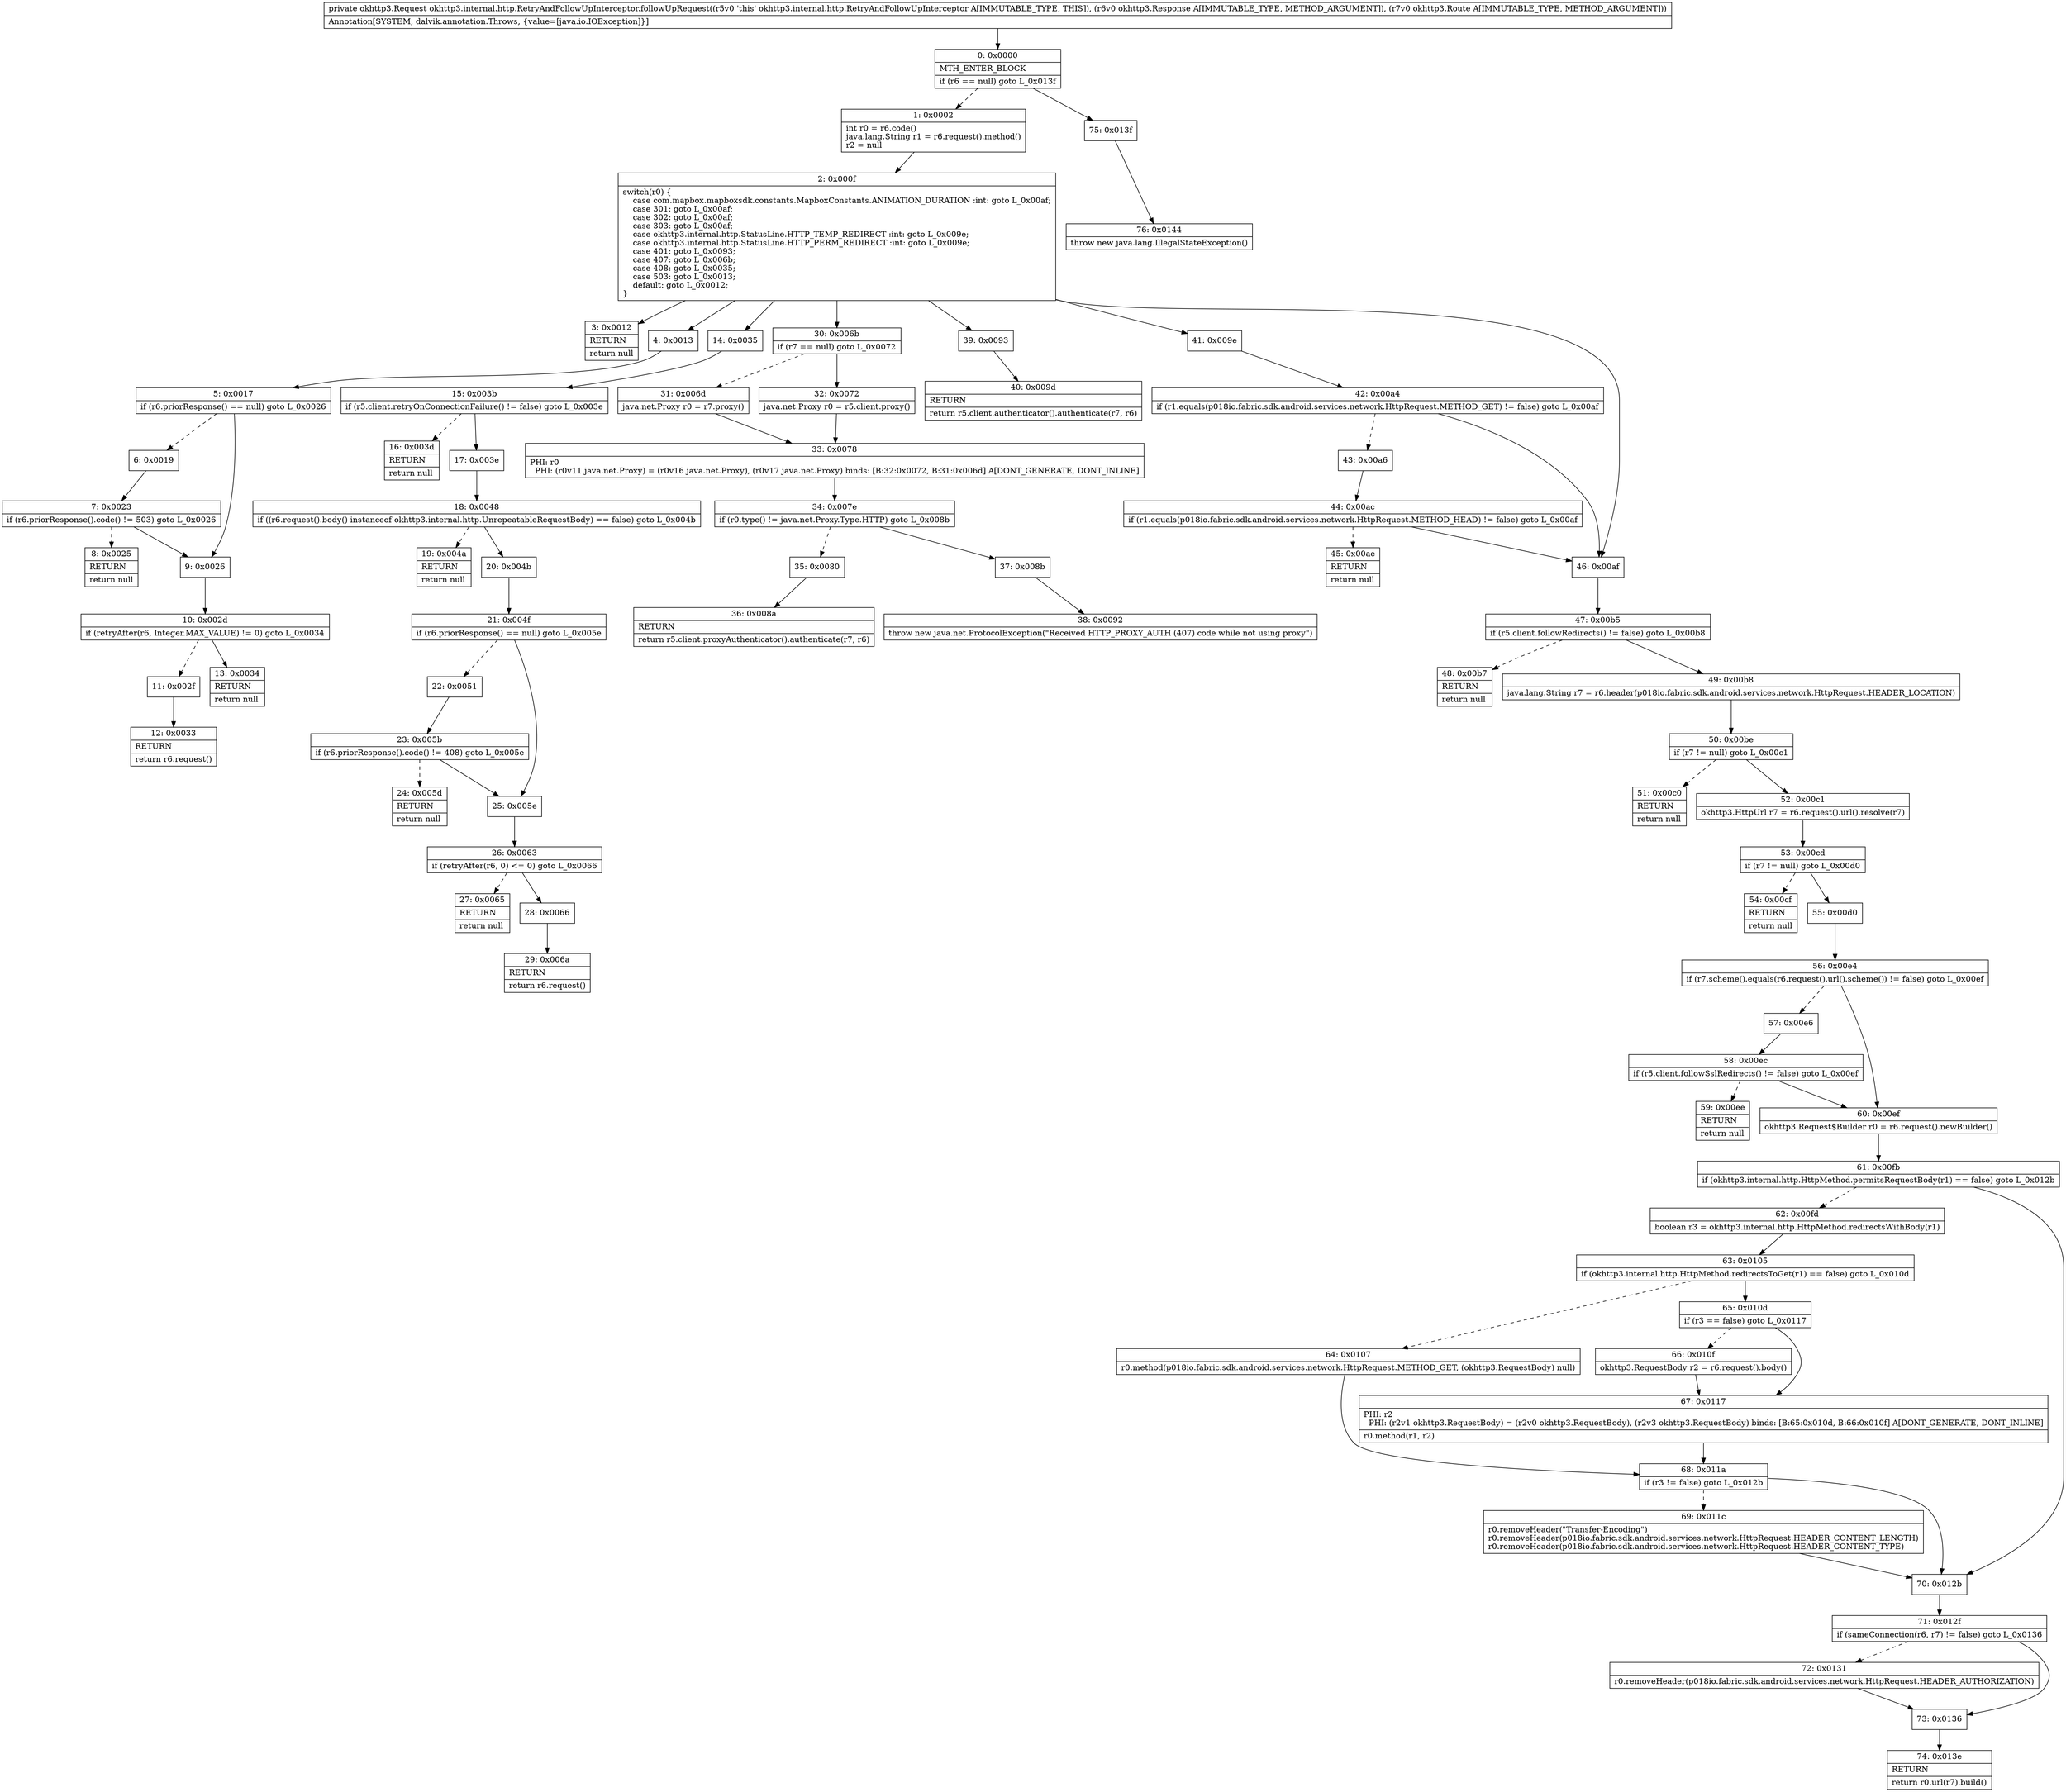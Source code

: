 digraph "CFG forokhttp3.internal.http.RetryAndFollowUpInterceptor.followUpRequest(Lokhttp3\/Response;Lokhttp3\/Route;)Lokhttp3\/Request;" {
Node_0 [shape=record,label="{0\:\ 0x0000|MTH_ENTER_BLOCK\l|if (r6 == null) goto L_0x013f\l}"];
Node_1 [shape=record,label="{1\:\ 0x0002|int r0 = r6.code()\ljava.lang.String r1 = r6.request().method()\lr2 = null\l}"];
Node_2 [shape=record,label="{2\:\ 0x000f|switch(r0) \{\l    case com.mapbox.mapboxsdk.constants.MapboxConstants.ANIMATION_DURATION :int: goto L_0x00af;\l    case 301: goto L_0x00af;\l    case 302: goto L_0x00af;\l    case 303: goto L_0x00af;\l    case okhttp3.internal.http.StatusLine.HTTP_TEMP_REDIRECT :int: goto L_0x009e;\l    case okhttp3.internal.http.StatusLine.HTTP_PERM_REDIRECT :int: goto L_0x009e;\l    case 401: goto L_0x0093;\l    case 407: goto L_0x006b;\l    case 408: goto L_0x0035;\l    case 503: goto L_0x0013;\l    default: goto L_0x0012;\l\}\l}"];
Node_3 [shape=record,label="{3\:\ 0x0012|RETURN\l|return null\l}"];
Node_4 [shape=record,label="{4\:\ 0x0013}"];
Node_5 [shape=record,label="{5\:\ 0x0017|if (r6.priorResponse() == null) goto L_0x0026\l}"];
Node_6 [shape=record,label="{6\:\ 0x0019}"];
Node_7 [shape=record,label="{7\:\ 0x0023|if (r6.priorResponse().code() != 503) goto L_0x0026\l}"];
Node_8 [shape=record,label="{8\:\ 0x0025|RETURN\l|return null\l}"];
Node_9 [shape=record,label="{9\:\ 0x0026}"];
Node_10 [shape=record,label="{10\:\ 0x002d|if (retryAfter(r6, Integer.MAX_VALUE) != 0) goto L_0x0034\l}"];
Node_11 [shape=record,label="{11\:\ 0x002f}"];
Node_12 [shape=record,label="{12\:\ 0x0033|RETURN\l|return r6.request()\l}"];
Node_13 [shape=record,label="{13\:\ 0x0034|RETURN\l|return null\l}"];
Node_14 [shape=record,label="{14\:\ 0x0035}"];
Node_15 [shape=record,label="{15\:\ 0x003b|if (r5.client.retryOnConnectionFailure() != false) goto L_0x003e\l}"];
Node_16 [shape=record,label="{16\:\ 0x003d|RETURN\l|return null\l}"];
Node_17 [shape=record,label="{17\:\ 0x003e}"];
Node_18 [shape=record,label="{18\:\ 0x0048|if ((r6.request().body() instanceof okhttp3.internal.http.UnrepeatableRequestBody) == false) goto L_0x004b\l}"];
Node_19 [shape=record,label="{19\:\ 0x004a|RETURN\l|return null\l}"];
Node_20 [shape=record,label="{20\:\ 0x004b}"];
Node_21 [shape=record,label="{21\:\ 0x004f|if (r6.priorResponse() == null) goto L_0x005e\l}"];
Node_22 [shape=record,label="{22\:\ 0x0051}"];
Node_23 [shape=record,label="{23\:\ 0x005b|if (r6.priorResponse().code() != 408) goto L_0x005e\l}"];
Node_24 [shape=record,label="{24\:\ 0x005d|RETURN\l|return null\l}"];
Node_25 [shape=record,label="{25\:\ 0x005e}"];
Node_26 [shape=record,label="{26\:\ 0x0063|if (retryAfter(r6, 0) \<= 0) goto L_0x0066\l}"];
Node_27 [shape=record,label="{27\:\ 0x0065|RETURN\l|return null\l}"];
Node_28 [shape=record,label="{28\:\ 0x0066}"];
Node_29 [shape=record,label="{29\:\ 0x006a|RETURN\l|return r6.request()\l}"];
Node_30 [shape=record,label="{30\:\ 0x006b|if (r7 == null) goto L_0x0072\l}"];
Node_31 [shape=record,label="{31\:\ 0x006d|java.net.Proxy r0 = r7.proxy()\l}"];
Node_32 [shape=record,label="{32\:\ 0x0072|java.net.Proxy r0 = r5.client.proxy()\l}"];
Node_33 [shape=record,label="{33\:\ 0x0078|PHI: r0 \l  PHI: (r0v11 java.net.Proxy) = (r0v16 java.net.Proxy), (r0v17 java.net.Proxy) binds: [B:32:0x0072, B:31:0x006d] A[DONT_GENERATE, DONT_INLINE]\l}"];
Node_34 [shape=record,label="{34\:\ 0x007e|if (r0.type() != java.net.Proxy.Type.HTTP) goto L_0x008b\l}"];
Node_35 [shape=record,label="{35\:\ 0x0080}"];
Node_36 [shape=record,label="{36\:\ 0x008a|RETURN\l|return r5.client.proxyAuthenticator().authenticate(r7, r6)\l}"];
Node_37 [shape=record,label="{37\:\ 0x008b}"];
Node_38 [shape=record,label="{38\:\ 0x0092|throw new java.net.ProtocolException(\"Received HTTP_PROXY_AUTH (407) code while not using proxy\")\l}"];
Node_39 [shape=record,label="{39\:\ 0x0093}"];
Node_40 [shape=record,label="{40\:\ 0x009d|RETURN\l|return r5.client.authenticator().authenticate(r7, r6)\l}"];
Node_41 [shape=record,label="{41\:\ 0x009e}"];
Node_42 [shape=record,label="{42\:\ 0x00a4|if (r1.equals(p018io.fabric.sdk.android.services.network.HttpRequest.METHOD_GET) != false) goto L_0x00af\l}"];
Node_43 [shape=record,label="{43\:\ 0x00a6}"];
Node_44 [shape=record,label="{44\:\ 0x00ac|if (r1.equals(p018io.fabric.sdk.android.services.network.HttpRequest.METHOD_HEAD) != false) goto L_0x00af\l}"];
Node_45 [shape=record,label="{45\:\ 0x00ae|RETURN\l|return null\l}"];
Node_46 [shape=record,label="{46\:\ 0x00af}"];
Node_47 [shape=record,label="{47\:\ 0x00b5|if (r5.client.followRedirects() != false) goto L_0x00b8\l}"];
Node_48 [shape=record,label="{48\:\ 0x00b7|RETURN\l|return null\l}"];
Node_49 [shape=record,label="{49\:\ 0x00b8|java.lang.String r7 = r6.header(p018io.fabric.sdk.android.services.network.HttpRequest.HEADER_LOCATION)\l}"];
Node_50 [shape=record,label="{50\:\ 0x00be|if (r7 != null) goto L_0x00c1\l}"];
Node_51 [shape=record,label="{51\:\ 0x00c0|RETURN\l|return null\l}"];
Node_52 [shape=record,label="{52\:\ 0x00c1|okhttp3.HttpUrl r7 = r6.request().url().resolve(r7)\l}"];
Node_53 [shape=record,label="{53\:\ 0x00cd|if (r7 != null) goto L_0x00d0\l}"];
Node_54 [shape=record,label="{54\:\ 0x00cf|RETURN\l|return null\l}"];
Node_55 [shape=record,label="{55\:\ 0x00d0}"];
Node_56 [shape=record,label="{56\:\ 0x00e4|if (r7.scheme().equals(r6.request().url().scheme()) != false) goto L_0x00ef\l}"];
Node_57 [shape=record,label="{57\:\ 0x00e6}"];
Node_58 [shape=record,label="{58\:\ 0x00ec|if (r5.client.followSslRedirects() != false) goto L_0x00ef\l}"];
Node_59 [shape=record,label="{59\:\ 0x00ee|RETURN\l|return null\l}"];
Node_60 [shape=record,label="{60\:\ 0x00ef|okhttp3.Request$Builder r0 = r6.request().newBuilder()\l}"];
Node_61 [shape=record,label="{61\:\ 0x00fb|if (okhttp3.internal.http.HttpMethod.permitsRequestBody(r1) == false) goto L_0x012b\l}"];
Node_62 [shape=record,label="{62\:\ 0x00fd|boolean r3 = okhttp3.internal.http.HttpMethod.redirectsWithBody(r1)\l}"];
Node_63 [shape=record,label="{63\:\ 0x0105|if (okhttp3.internal.http.HttpMethod.redirectsToGet(r1) == false) goto L_0x010d\l}"];
Node_64 [shape=record,label="{64\:\ 0x0107|r0.method(p018io.fabric.sdk.android.services.network.HttpRequest.METHOD_GET, (okhttp3.RequestBody) null)\l}"];
Node_65 [shape=record,label="{65\:\ 0x010d|if (r3 == false) goto L_0x0117\l}"];
Node_66 [shape=record,label="{66\:\ 0x010f|okhttp3.RequestBody r2 = r6.request().body()\l}"];
Node_67 [shape=record,label="{67\:\ 0x0117|PHI: r2 \l  PHI: (r2v1 okhttp3.RequestBody) = (r2v0 okhttp3.RequestBody), (r2v3 okhttp3.RequestBody) binds: [B:65:0x010d, B:66:0x010f] A[DONT_GENERATE, DONT_INLINE]\l|r0.method(r1, r2)\l}"];
Node_68 [shape=record,label="{68\:\ 0x011a|if (r3 != false) goto L_0x012b\l}"];
Node_69 [shape=record,label="{69\:\ 0x011c|r0.removeHeader(\"Transfer\-Encoding\")\lr0.removeHeader(p018io.fabric.sdk.android.services.network.HttpRequest.HEADER_CONTENT_LENGTH)\lr0.removeHeader(p018io.fabric.sdk.android.services.network.HttpRequest.HEADER_CONTENT_TYPE)\l}"];
Node_70 [shape=record,label="{70\:\ 0x012b}"];
Node_71 [shape=record,label="{71\:\ 0x012f|if (sameConnection(r6, r7) != false) goto L_0x0136\l}"];
Node_72 [shape=record,label="{72\:\ 0x0131|r0.removeHeader(p018io.fabric.sdk.android.services.network.HttpRequest.HEADER_AUTHORIZATION)\l}"];
Node_73 [shape=record,label="{73\:\ 0x0136}"];
Node_74 [shape=record,label="{74\:\ 0x013e|RETURN\l|return r0.url(r7).build()\l}"];
Node_75 [shape=record,label="{75\:\ 0x013f}"];
Node_76 [shape=record,label="{76\:\ 0x0144|throw new java.lang.IllegalStateException()\l}"];
MethodNode[shape=record,label="{private okhttp3.Request okhttp3.internal.http.RetryAndFollowUpInterceptor.followUpRequest((r5v0 'this' okhttp3.internal.http.RetryAndFollowUpInterceptor A[IMMUTABLE_TYPE, THIS]), (r6v0 okhttp3.Response A[IMMUTABLE_TYPE, METHOD_ARGUMENT]), (r7v0 okhttp3.Route A[IMMUTABLE_TYPE, METHOD_ARGUMENT]))  | Annotation[SYSTEM, dalvik.annotation.Throws, \{value=[java.io.IOException]\}]\l}"];
MethodNode -> Node_0;
Node_0 -> Node_1[style=dashed];
Node_0 -> Node_75;
Node_1 -> Node_2;
Node_2 -> Node_3;
Node_2 -> Node_4;
Node_2 -> Node_14;
Node_2 -> Node_30;
Node_2 -> Node_39;
Node_2 -> Node_41;
Node_2 -> Node_46;
Node_4 -> Node_5;
Node_5 -> Node_6[style=dashed];
Node_5 -> Node_9;
Node_6 -> Node_7;
Node_7 -> Node_8[style=dashed];
Node_7 -> Node_9;
Node_9 -> Node_10;
Node_10 -> Node_11[style=dashed];
Node_10 -> Node_13;
Node_11 -> Node_12;
Node_14 -> Node_15;
Node_15 -> Node_16[style=dashed];
Node_15 -> Node_17;
Node_17 -> Node_18;
Node_18 -> Node_19[style=dashed];
Node_18 -> Node_20;
Node_20 -> Node_21;
Node_21 -> Node_22[style=dashed];
Node_21 -> Node_25;
Node_22 -> Node_23;
Node_23 -> Node_24[style=dashed];
Node_23 -> Node_25;
Node_25 -> Node_26;
Node_26 -> Node_27[style=dashed];
Node_26 -> Node_28;
Node_28 -> Node_29;
Node_30 -> Node_31[style=dashed];
Node_30 -> Node_32;
Node_31 -> Node_33;
Node_32 -> Node_33;
Node_33 -> Node_34;
Node_34 -> Node_35[style=dashed];
Node_34 -> Node_37;
Node_35 -> Node_36;
Node_37 -> Node_38;
Node_39 -> Node_40;
Node_41 -> Node_42;
Node_42 -> Node_43[style=dashed];
Node_42 -> Node_46;
Node_43 -> Node_44;
Node_44 -> Node_45[style=dashed];
Node_44 -> Node_46;
Node_46 -> Node_47;
Node_47 -> Node_48[style=dashed];
Node_47 -> Node_49;
Node_49 -> Node_50;
Node_50 -> Node_51[style=dashed];
Node_50 -> Node_52;
Node_52 -> Node_53;
Node_53 -> Node_54[style=dashed];
Node_53 -> Node_55;
Node_55 -> Node_56;
Node_56 -> Node_57[style=dashed];
Node_56 -> Node_60;
Node_57 -> Node_58;
Node_58 -> Node_59[style=dashed];
Node_58 -> Node_60;
Node_60 -> Node_61;
Node_61 -> Node_62[style=dashed];
Node_61 -> Node_70;
Node_62 -> Node_63;
Node_63 -> Node_64[style=dashed];
Node_63 -> Node_65;
Node_64 -> Node_68;
Node_65 -> Node_66[style=dashed];
Node_65 -> Node_67;
Node_66 -> Node_67;
Node_67 -> Node_68;
Node_68 -> Node_69[style=dashed];
Node_68 -> Node_70;
Node_69 -> Node_70;
Node_70 -> Node_71;
Node_71 -> Node_72[style=dashed];
Node_71 -> Node_73;
Node_72 -> Node_73;
Node_73 -> Node_74;
Node_75 -> Node_76;
}

